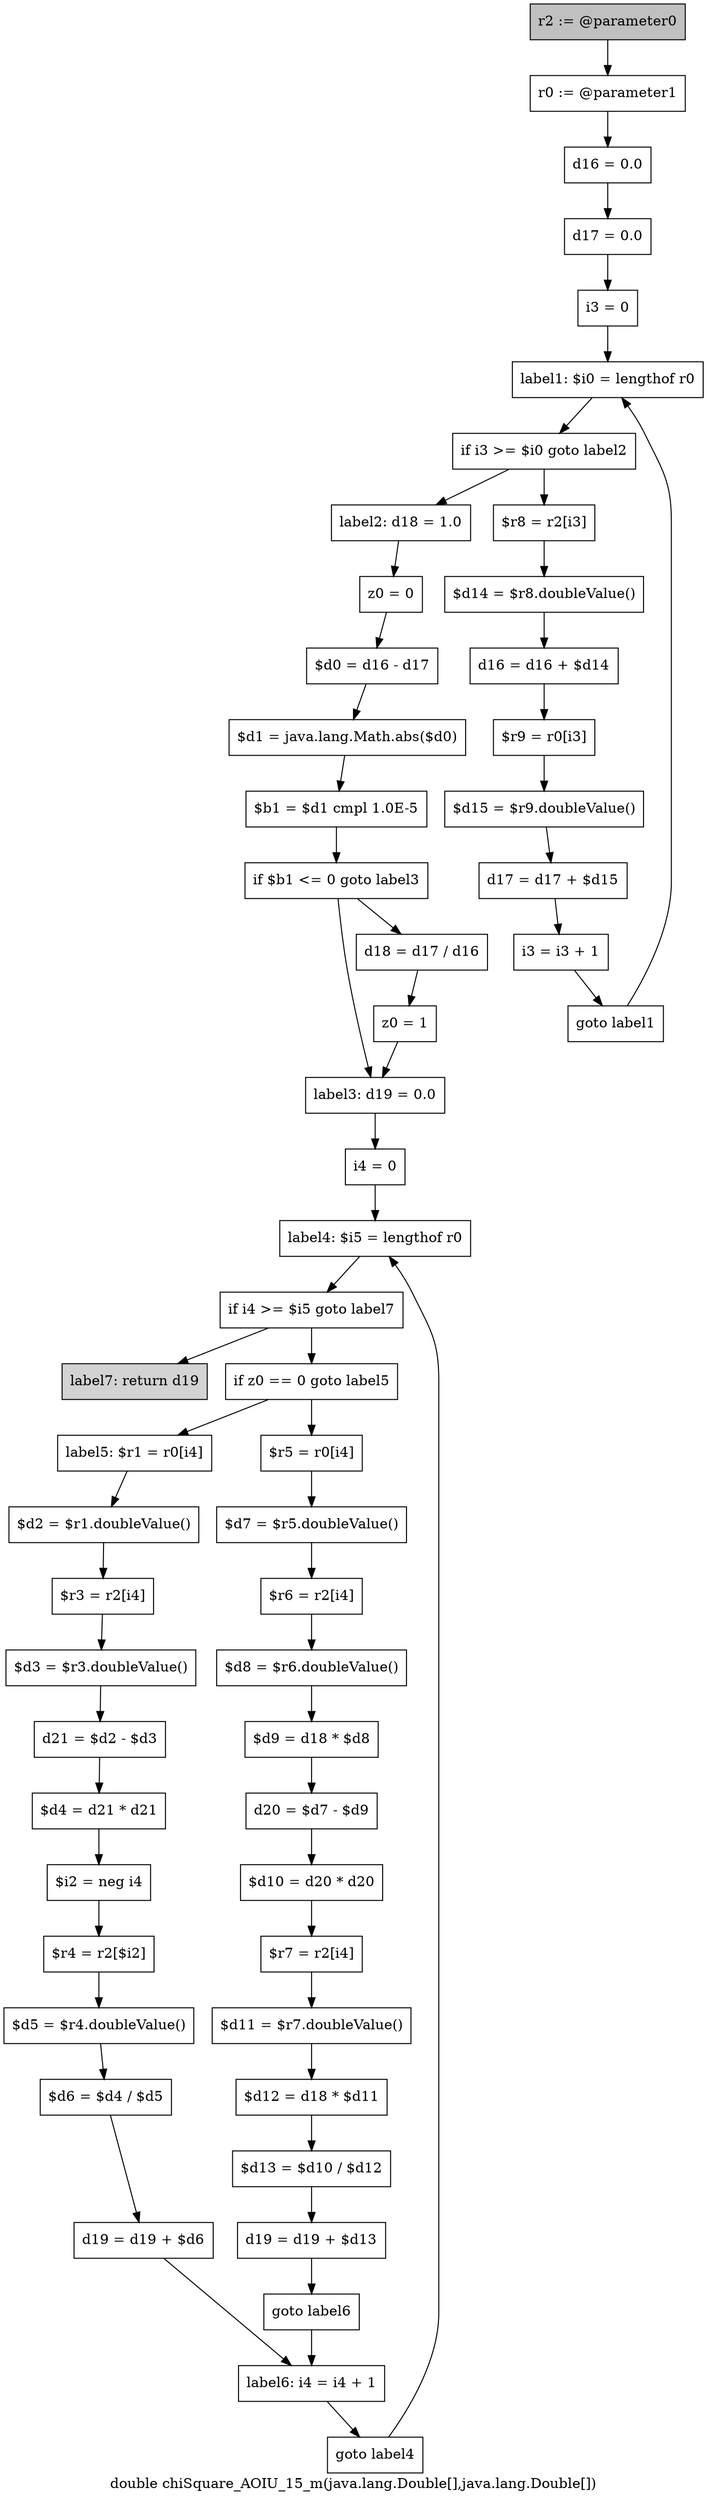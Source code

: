 digraph "double chiSquare_AOIU_15_m(java.lang.Double[],java.lang.Double[])" {
    label="double chiSquare_AOIU_15_m(java.lang.Double[],java.lang.Double[])";
    node [shape=box];
    "0" [style=filled,fillcolor=gray,label="r2 := @parameter0",];
    "1" [label="r0 := @parameter1",];
    "0"->"1";
    "2" [label="d16 = 0.0",];
    "1"->"2";
    "3" [label="d17 = 0.0",];
    "2"->"3";
    "4" [label="i3 = 0",];
    "3"->"4";
    "5" [label="label1: $i0 = lengthof r0",];
    "4"->"5";
    "6" [label="if i3 >= $i0 goto label2",];
    "5"->"6";
    "7" [label="$r8 = r2[i3]",];
    "6"->"7";
    "15" [label="label2: d18 = 1.0",];
    "6"->"15";
    "8" [label="$d14 = $r8.doubleValue()",];
    "7"->"8";
    "9" [label="d16 = d16 + $d14",];
    "8"->"9";
    "10" [label="$r9 = r0[i3]",];
    "9"->"10";
    "11" [label="$d15 = $r9.doubleValue()",];
    "10"->"11";
    "12" [label="d17 = d17 + $d15",];
    "11"->"12";
    "13" [label="i3 = i3 + 1",];
    "12"->"13";
    "14" [label="goto label1",];
    "13"->"14";
    "14"->"5";
    "16" [label="z0 = 0",];
    "15"->"16";
    "17" [label="$d0 = d16 - d17",];
    "16"->"17";
    "18" [label="$d1 = java.lang.Math.abs($d0)",];
    "17"->"18";
    "19" [label="$b1 = $d1 cmpl 1.0E-5",];
    "18"->"19";
    "20" [label="if $b1 <= 0 goto label3",];
    "19"->"20";
    "21" [label="d18 = d17 / d16",];
    "20"->"21";
    "23" [label="label3: d19 = 0.0",];
    "20"->"23";
    "22" [label="z0 = 1",];
    "21"->"22";
    "22"->"23";
    "24" [label="i4 = 0",];
    "23"->"24";
    "25" [label="label4: $i5 = lengthof r0",];
    "24"->"25";
    "26" [label="if i4 >= $i5 goto label7",];
    "25"->"26";
    "27" [label="if z0 == 0 goto label5",];
    "26"->"27";
    "54" [style=filled,fillcolor=lightgray,label="label7: return d19",];
    "26"->"54";
    "28" [label="$r5 = r0[i4]",];
    "27"->"28";
    "41" [label="label5: $r1 = r0[i4]",];
    "27"->"41";
    "29" [label="$d7 = $r5.doubleValue()",];
    "28"->"29";
    "30" [label="$r6 = r2[i4]",];
    "29"->"30";
    "31" [label="$d8 = $r6.doubleValue()",];
    "30"->"31";
    "32" [label="$d9 = d18 * $d8",];
    "31"->"32";
    "33" [label="d20 = $d7 - $d9",];
    "32"->"33";
    "34" [label="$d10 = d20 * d20",];
    "33"->"34";
    "35" [label="$r7 = r2[i4]",];
    "34"->"35";
    "36" [label="$d11 = $r7.doubleValue()",];
    "35"->"36";
    "37" [label="$d12 = d18 * $d11",];
    "36"->"37";
    "38" [label="$d13 = $d10 / $d12",];
    "37"->"38";
    "39" [label="d19 = d19 + $d13",];
    "38"->"39";
    "40" [label="goto label6",];
    "39"->"40";
    "52" [label="label6: i4 = i4 + 1",];
    "40"->"52";
    "42" [label="$d2 = $r1.doubleValue()",];
    "41"->"42";
    "43" [label="$r3 = r2[i4]",];
    "42"->"43";
    "44" [label="$d3 = $r3.doubleValue()",];
    "43"->"44";
    "45" [label="d21 = $d2 - $d3",];
    "44"->"45";
    "46" [label="$d4 = d21 * d21",];
    "45"->"46";
    "47" [label="$i2 = neg i4",];
    "46"->"47";
    "48" [label="$r4 = r2[$i2]",];
    "47"->"48";
    "49" [label="$d5 = $r4.doubleValue()",];
    "48"->"49";
    "50" [label="$d6 = $d4 / $d5",];
    "49"->"50";
    "51" [label="d19 = d19 + $d6",];
    "50"->"51";
    "51"->"52";
    "53" [label="goto label4",];
    "52"->"53";
    "53"->"25";
}
